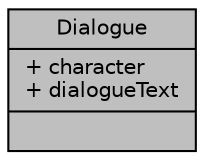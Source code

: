 digraph "Dialogue"
{
 // LATEX_PDF_SIZE
  edge [fontname="Helvetica",fontsize="10",labelfontname="Helvetica",labelfontsize="10"];
  node [fontname="Helvetica",fontsize="10",shape=record];
  Node1 [label="{Dialogue\n|+ character\l+ dialogueText\l|}",height=0.2,width=0.4,color="black", fillcolor="grey75", style="filled", fontcolor="black",tooltip=" "];
}
